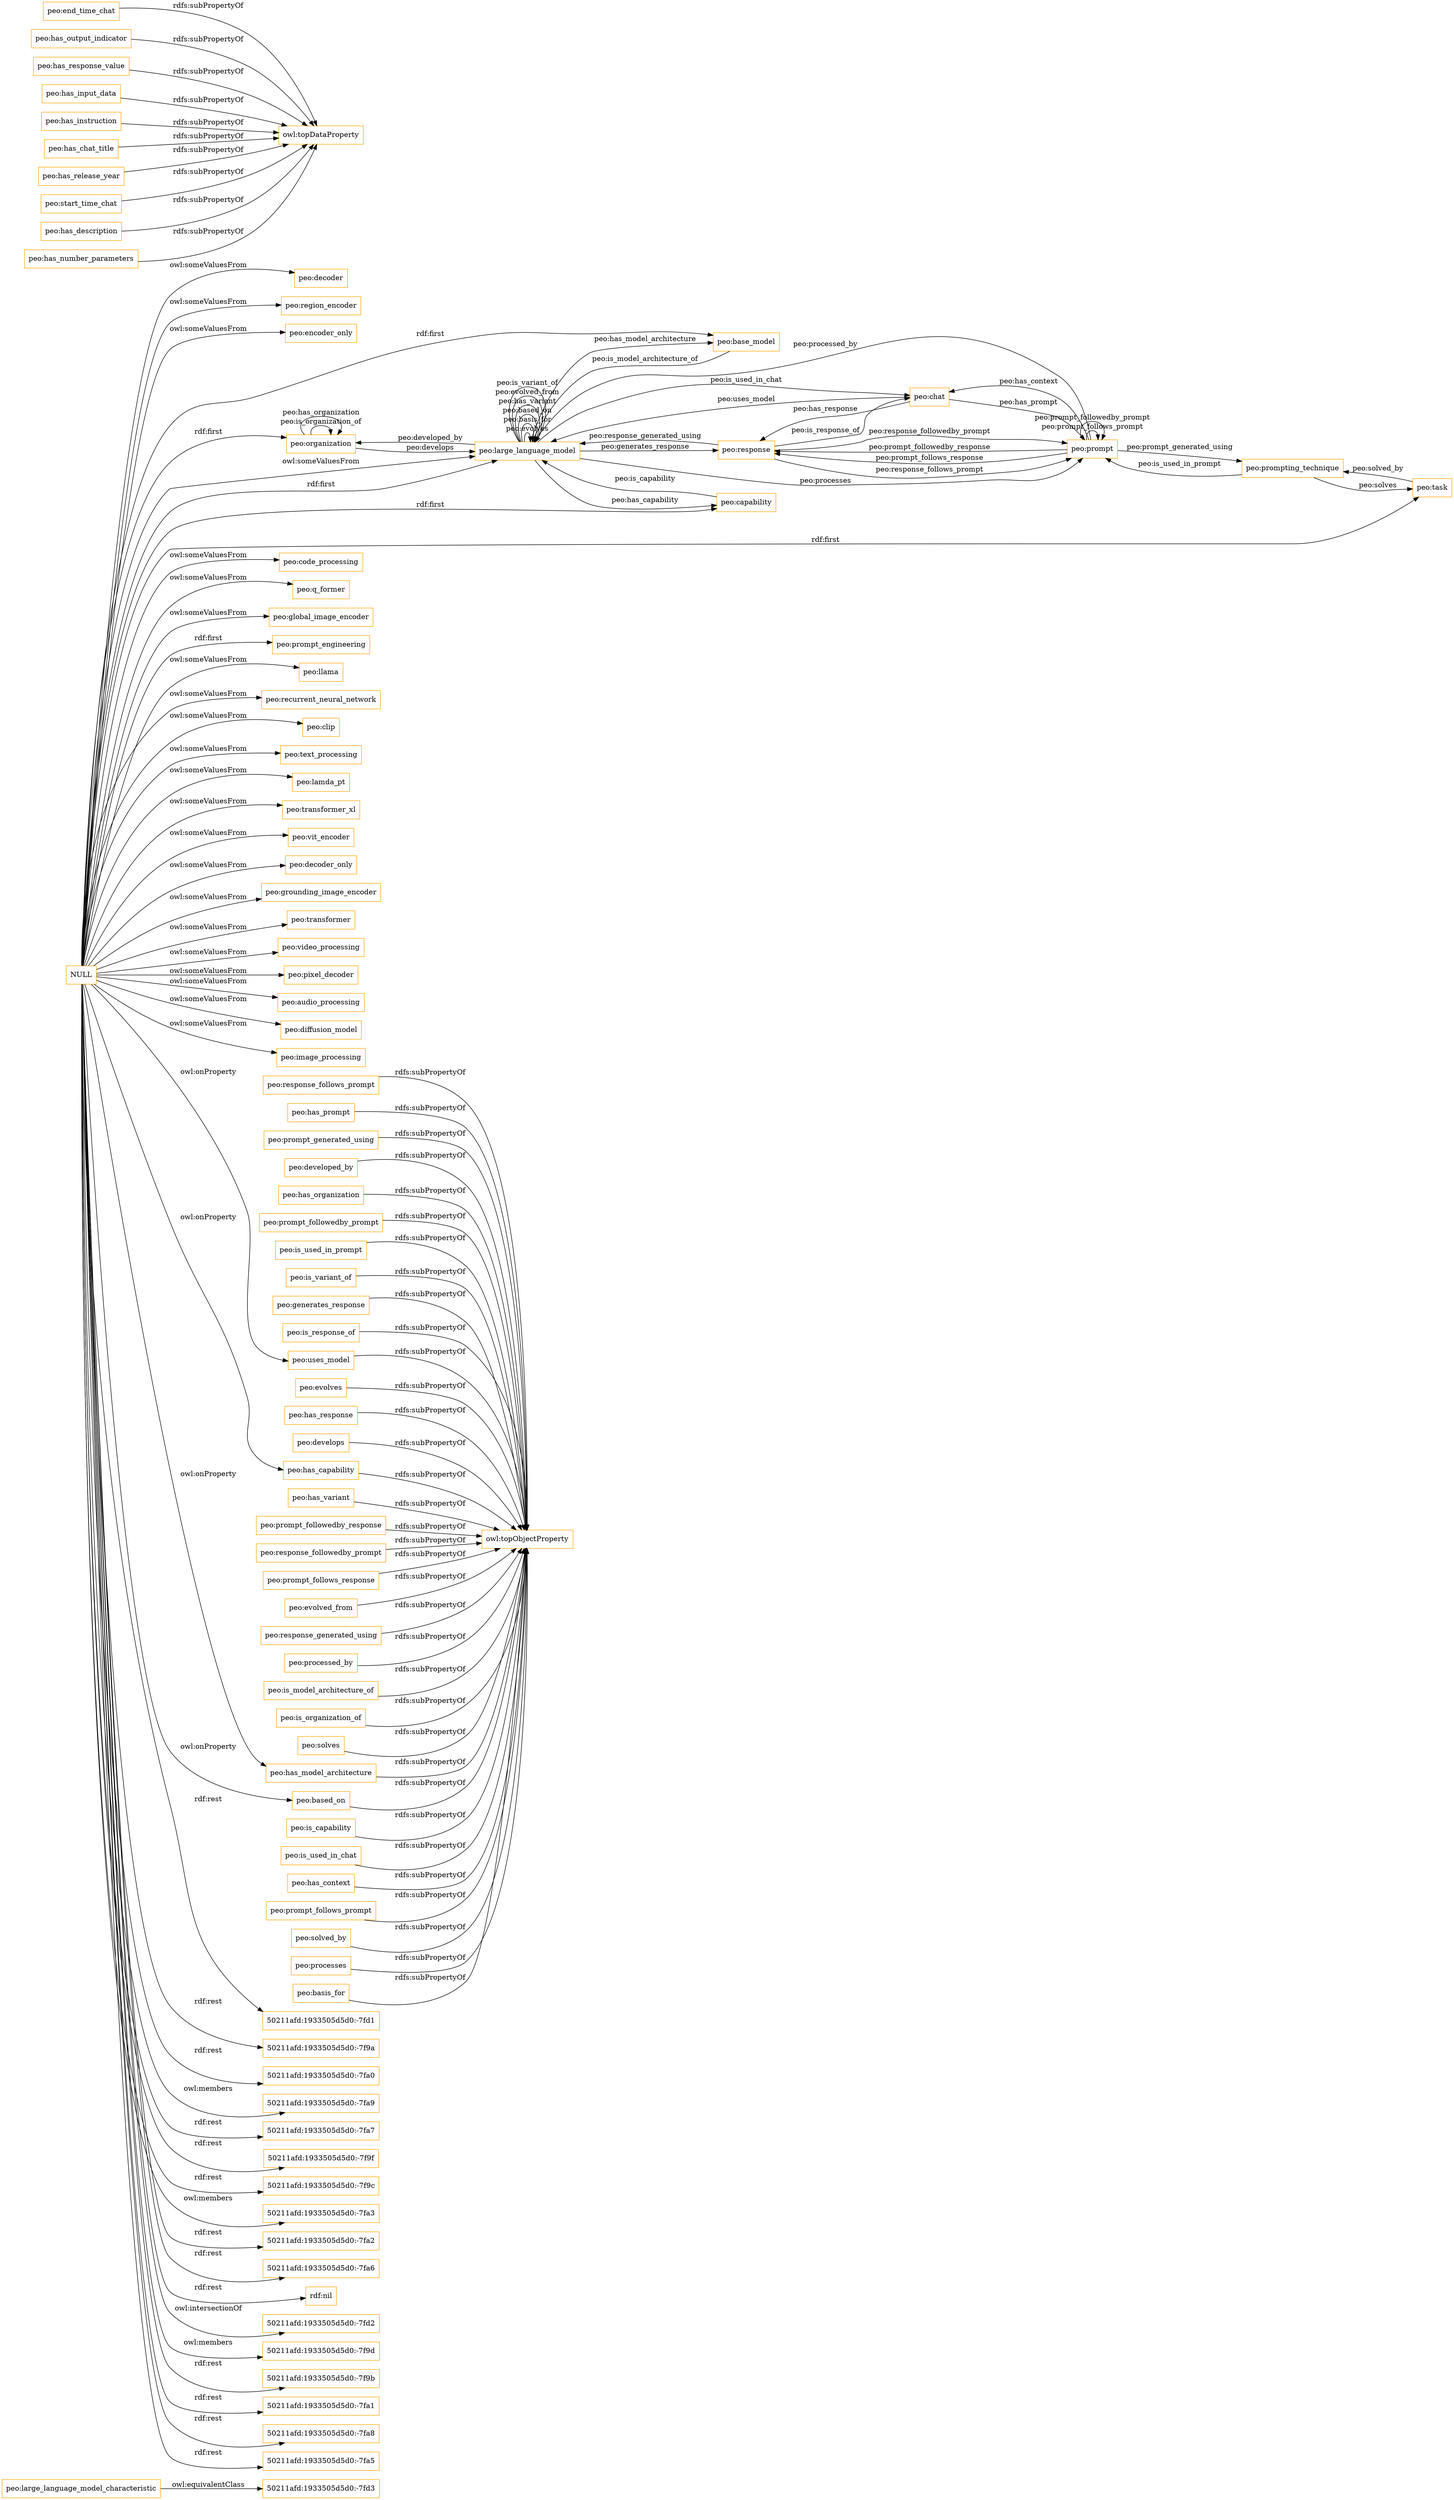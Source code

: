 digraph ar2dtool_diagram { 
rankdir=LR;
size="1501"
node [shape = rectangle, color="orange"]; "peo:large_language_model_characteristic" "peo:decoder" "peo:region_encoder" "peo:encoder_only" "peo:organization" "peo:code_processing" "peo:q_former" "peo:global_image_encoder" "peo:prompt_engineering" "peo:llama" "peo:recurrent_neural_network" "peo:chat" "peo:clip" "peo:text_processing" "peo:lamda_pt" "peo:prompting_technique" "peo:transformer_xl" "peo:vit_encoder" "peo:decoder_only" "peo:task" "peo:grounding_image_encoder" "peo:transformer" "peo:capability" "peo:video_processing" "peo:pixel_decoder" "peo:audio_processing" "peo:prompt" "50211afd:1933505d5d0:-7fd3" "peo:base_model" "peo:diffusion_model" "peo:large_language_model" "peo:image_processing" "peo:response" ; /*classes style*/
	"peo:is_variant_of" -> "owl:topObjectProperty" [ label = "rdfs:subPropertyOf" ];
	"peo:generates_response" -> "owl:topObjectProperty" [ label = "rdfs:subPropertyOf" ];
	"peo:end_time_chat" -> "owl:topDataProperty" [ label = "rdfs:subPropertyOf" ];
	"peo:large_language_model_characteristic" -> "50211afd:1933505d5d0:-7fd3" [ label = "owl:equivalentClass" ];
	"peo:is_response_of" -> "owl:topObjectProperty" [ label = "rdfs:subPropertyOf" ];
	"peo:uses_model" -> "owl:topObjectProperty" [ label = "rdfs:subPropertyOf" ];
	"peo:evolves" -> "owl:topObjectProperty" [ label = "rdfs:subPropertyOf" ];
	"peo:has_output_indicator" -> "owl:topDataProperty" [ label = "rdfs:subPropertyOf" ];
	"peo:has_response" -> "owl:topObjectProperty" [ label = "rdfs:subPropertyOf" ];
	"peo:develops" -> "owl:topObjectProperty" [ label = "rdfs:subPropertyOf" ];
	"peo:has_capability" -> "owl:topObjectProperty" [ label = "rdfs:subPropertyOf" ];
	"peo:has_variant" -> "owl:topObjectProperty" [ label = "rdfs:subPropertyOf" ];
	"peo:prompt_followedby_response" -> "owl:topObjectProperty" [ label = "rdfs:subPropertyOf" ];
	"peo:response_followedby_prompt" -> "owl:topObjectProperty" [ label = "rdfs:subPropertyOf" ];
	"peo:prompt_follows_response" -> "owl:topObjectProperty" [ label = "rdfs:subPropertyOf" ];
	"peo:evolved_from" -> "owl:topObjectProperty" [ label = "rdfs:subPropertyOf" ];
	"peo:response_generated_using" -> "owl:topObjectProperty" [ label = "rdfs:subPropertyOf" ];
	"peo:processed_by" -> "owl:topObjectProperty" [ label = "rdfs:subPropertyOf" ];
	"peo:is_model_architecture_of" -> "owl:topObjectProperty" [ label = "rdfs:subPropertyOf" ];
	"peo:has_response_value" -> "owl:topDataProperty" [ label = "rdfs:subPropertyOf" ];
	"peo:has_input_data" -> "owl:topDataProperty" [ label = "rdfs:subPropertyOf" ];
	"peo:is_organization_of" -> "owl:topObjectProperty" [ label = "rdfs:subPropertyOf" ];
	"peo:solves" -> "owl:topObjectProperty" [ label = "rdfs:subPropertyOf" ];
	"NULL" -> "peo:decoder_only" [ label = "owl:someValuesFrom" ];
	"NULL" -> "peo:has_model_architecture" [ label = "owl:onProperty" ];
	"NULL" -> "50211afd:1933505d5d0:-7fd1" [ label = "rdf:rest" ];
	"NULL" -> "peo:code_processing" [ label = "owl:someValuesFrom" ];
	"NULL" -> "50211afd:1933505d5d0:-7f9a" [ label = "rdf:rest" ];
	"NULL" -> "peo:based_on" [ label = "owl:onProperty" ];
	"NULL" -> "peo:diffusion_model" [ label = "owl:someValuesFrom" ];
	"NULL" -> "peo:prompt_engineering" [ label = "rdf:first" ];
	"NULL" -> "50211afd:1933505d5d0:-7fa0" [ label = "rdf:rest" ];
	"NULL" -> "50211afd:1933505d5d0:-7fa9" [ label = "owl:members" ];
	"NULL" -> "50211afd:1933505d5d0:-7fa7" [ label = "rdf:rest" ];
	"NULL" -> "peo:region_encoder" [ label = "owl:someValuesFrom" ];
	"NULL" -> "peo:base_model" [ label = "rdf:first" ];
	"NULL" -> "peo:capability" [ label = "rdf:first" ];
	"NULL" -> "50211afd:1933505d5d0:-7f9f" [ label = "rdf:rest" ];
	"NULL" -> "peo:image_processing" [ label = "owl:someValuesFrom" ];
	"NULL" -> "peo:has_capability" [ label = "owl:onProperty" ];
	"NULL" -> "peo:transformer_xl" [ label = "owl:someValuesFrom" ];
	"NULL" -> "peo:decoder" [ label = "owl:someValuesFrom" ];
	"NULL" -> "50211afd:1933505d5d0:-7f9c" [ label = "rdf:rest" ];
	"NULL" -> "peo:uses_model" [ label = "owl:onProperty" ];
	"NULL" -> "50211afd:1933505d5d0:-7fa3" [ label = "owl:members" ];
	"NULL" -> "50211afd:1933505d5d0:-7fa2" [ label = "rdf:rest" ];
	"NULL" -> "peo:large_language_model" [ label = "owl:someValuesFrom" ];
	"NULL" -> "peo:q_former" [ label = "owl:someValuesFrom" ];
	"NULL" -> "peo:llama" [ label = "owl:someValuesFrom" ];
	"NULL" -> "peo:encoder_only" [ label = "owl:someValuesFrom" ];
	"NULL" -> "50211afd:1933505d5d0:-7fa6" [ label = "rdf:rest" ];
	"NULL" -> "rdf:nil" [ label = "rdf:rest" ];
	"NULL" -> "peo:transformer" [ label = "owl:someValuesFrom" ];
	"NULL" -> "peo:lamda_pt" [ label = "owl:someValuesFrom" ];
	"NULL" -> "50211afd:1933505d5d0:-7fd2" [ label = "owl:intersectionOf" ];
	"NULL" -> "peo:grounding_image_encoder" [ label = "owl:someValuesFrom" ];
	"NULL" -> "peo:pixel_decoder" [ label = "owl:someValuesFrom" ];
	"NULL" -> "peo:video_processing" [ label = "owl:someValuesFrom" ];
	"NULL" -> "peo:recurrent_neural_network" [ label = "owl:someValuesFrom" ];
	"NULL" -> "50211afd:1933505d5d0:-7f9d" [ label = "owl:members" ];
	"NULL" -> "50211afd:1933505d5d0:-7f9b" [ label = "rdf:rest" ];
	"NULL" -> "50211afd:1933505d5d0:-7fa1" [ label = "rdf:rest" ];
	"NULL" -> "50211afd:1933505d5d0:-7fa8" [ label = "rdf:rest" ];
	"NULL" -> "peo:vit_encoder" [ label = "owl:someValuesFrom" ];
	"NULL" -> "peo:audio_processing" [ label = "owl:someValuesFrom" ];
	"NULL" -> "50211afd:1933505d5d0:-7fa5" [ label = "rdf:rest" ];
	"NULL" -> "peo:global_image_encoder" [ label = "owl:someValuesFrom" ];
	"NULL" -> "peo:large_language_model" [ label = "rdf:first" ];
	"NULL" -> "peo:organization" [ label = "rdf:first" ];
	"NULL" -> "peo:clip" [ label = "owl:someValuesFrom" ];
	"NULL" -> "peo:task" [ label = "rdf:first" ];
	"NULL" -> "peo:text_processing" [ label = "owl:someValuesFrom" ];
	"peo:is_capability" -> "owl:topObjectProperty" [ label = "rdfs:subPropertyOf" ];
	"peo:has_instruction" -> "owl:topDataProperty" [ label = "rdfs:subPropertyOf" ];
	"peo:is_used_in_chat" -> "owl:topObjectProperty" [ label = "rdfs:subPropertyOf" ];
	"peo:has_context" -> "owl:topObjectProperty" [ label = "rdfs:subPropertyOf" ];
	"peo:prompt_follows_prompt" -> "owl:topObjectProperty" [ label = "rdfs:subPropertyOf" ];
	"peo:solved_by" -> "owl:topObjectProperty" [ label = "rdfs:subPropertyOf" ];
	"peo:processes" -> "owl:topObjectProperty" [ label = "rdfs:subPropertyOf" ];
	"peo:basis_for" -> "owl:topObjectProperty" [ label = "rdfs:subPropertyOf" ];
	"peo:has_chat_title" -> "owl:topDataProperty" [ label = "rdfs:subPropertyOf" ];
	"peo:response_follows_prompt" -> "owl:topObjectProperty" [ label = "rdfs:subPropertyOf" ];
	"peo:has_release_year" -> "owl:topDataProperty" [ label = "rdfs:subPropertyOf" ];
	"peo:has_prompt" -> "owl:topObjectProperty" [ label = "rdfs:subPropertyOf" ];
	"peo:has_model_architecture" -> "owl:topObjectProperty" [ label = "rdfs:subPropertyOf" ];
	"peo:based_on" -> "owl:topObjectProperty" [ label = "rdfs:subPropertyOf" ];
	"peo:prompt_generated_using" -> "owl:topObjectProperty" [ label = "rdfs:subPropertyOf" ];
	"peo:start_time_chat" -> "owl:topDataProperty" [ label = "rdfs:subPropertyOf" ];
	"peo:developed_by" -> "owl:topObjectProperty" [ label = "rdfs:subPropertyOf" ];
	"peo:has_description" -> "owl:topDataProperty" [ label = "rdfs:subPropertyOf" ];
	"peo:has_organization" -> "owl:topObjectProperty" [ label = "rdfs:subPropertyOf" ];
	"peo:has_number_parameters" -> "owl:topDataProperty" [ label = "rdfs:subPropertyOf" ];
	"peo:prompt_followedby_prompt" -> "owl:topObjectProperty" [ label = "rdfs:subPropertyOf" ];
	"peo:is_used_in_prompt" -> "owl:topObjectProperty" [ label = "rdfs:subPropertyOf" ];
	"peo:prompt" -> "peo:large_language_model" [ label = "peo:processed_by" ];
	"peo:response" -> "peo:prompt" [ label = "peo:response_followedby_prompt" ];
	"peo:organization" -> "peo:organization" [ label = "peo:is_organization_of" ];
	"peo:chat" -> "peo:prompt" [ label = "peo:has_prompt" ];
	"peo:large_language_model" -> "peo:large_language_model" [ label = "peo:evolves" ];
	"peo:prompt" -> "peo:response" [ label = "peo:prompt_followedby_response" ];
	"peo:organization" -> "peo:large_language_model" [ label = "peo:develops" ];
	"peo:prompt" -> "peo:response" [ label = "peo:prompt_follows_response" ];
	"peo:task" -> "peo:prompting_technique" [ label = "peo:solved_by" ];
	"peo:response" -> "peo:prompt" [ label = "peo:response_follows_prompt" ];
	"peo:organization" -> "peo:organization" [ label = "peo:has_organization" ];
	"peo:large_language_model" -> "peo:large_language_model" [ label = "peo:basis_for" ];
	"peo:large_language_model" -> "peo:organization" [ label = "peo:developed_by" ];
	"peo:large_language_model" -> "peo:response" [ label = "peo:generates_response" ];
	"peo:large_language_model" -> "peo:large_language_model" [ label = "peo:based_on" ];
	"peo:response" -> "peo:large_language_model" [ label = "peo:response_generated_using" ];
	"peo:large_language_model" -> "peo:base_model" [ label = "peo:has_model_architecture" ];
	"peo:prompt" -> "peo:prompt" [ label = "peo:prompt_follows_prompt" ];
	"peo:large_language_model" -> "peo:prompt" [ label = "peo:processes" ];
	"peo:prompting_technique" -> "peo:task" [ label = "peo:solves" ];
	"peo:base_model" -> "peo:large_language_model" [ label = "peo:is_model_architecture_of" ];
	"peo:prompt" -> "peo:chat" [ label = "peo:has_context" ];
	"peo:large_language_model" -> "peo:chat" [ label = "peo:is_used_in_chat" ];
	"peo:prompting_technique" -> "peo:prompt" [ label = "peo:is_used_in_prompt" ];
	"peo:large_language_model" -> "peo:large_language_model" [ label = "peo:has_variant" ];
	"peo:capability" -> "peo:large_language_model" [ label = "peo:is_capability" ];
	"peo:prompt" -> "peo:prompting_technique" [ label = "peo:prompt_generated_using" ];
	"peo:chat" -> "peo:response" [ label = "peo:has_response" ];
	"peo:response" -> "peo:chat" [ label = "peo:is_response_of" ];
	"peo:large_language_model" -> "peo:large_language_model" [ label = "peo:evolved_from" ];
	"peo:prompt" -> "peo:prompt" [ label = "peo:prompt_followedby_prompt" ];
	"peo:chat" -> "peo:large_language_model" [ label = "peo:uses_model" ];
	"peo:large_language_model" -> "peo:capability" [ label = "peo:has_capability" ];
	"peo:large_language_model" -> "peo:large_language_model" [ label = "peo:is_variant_of" ];

}
